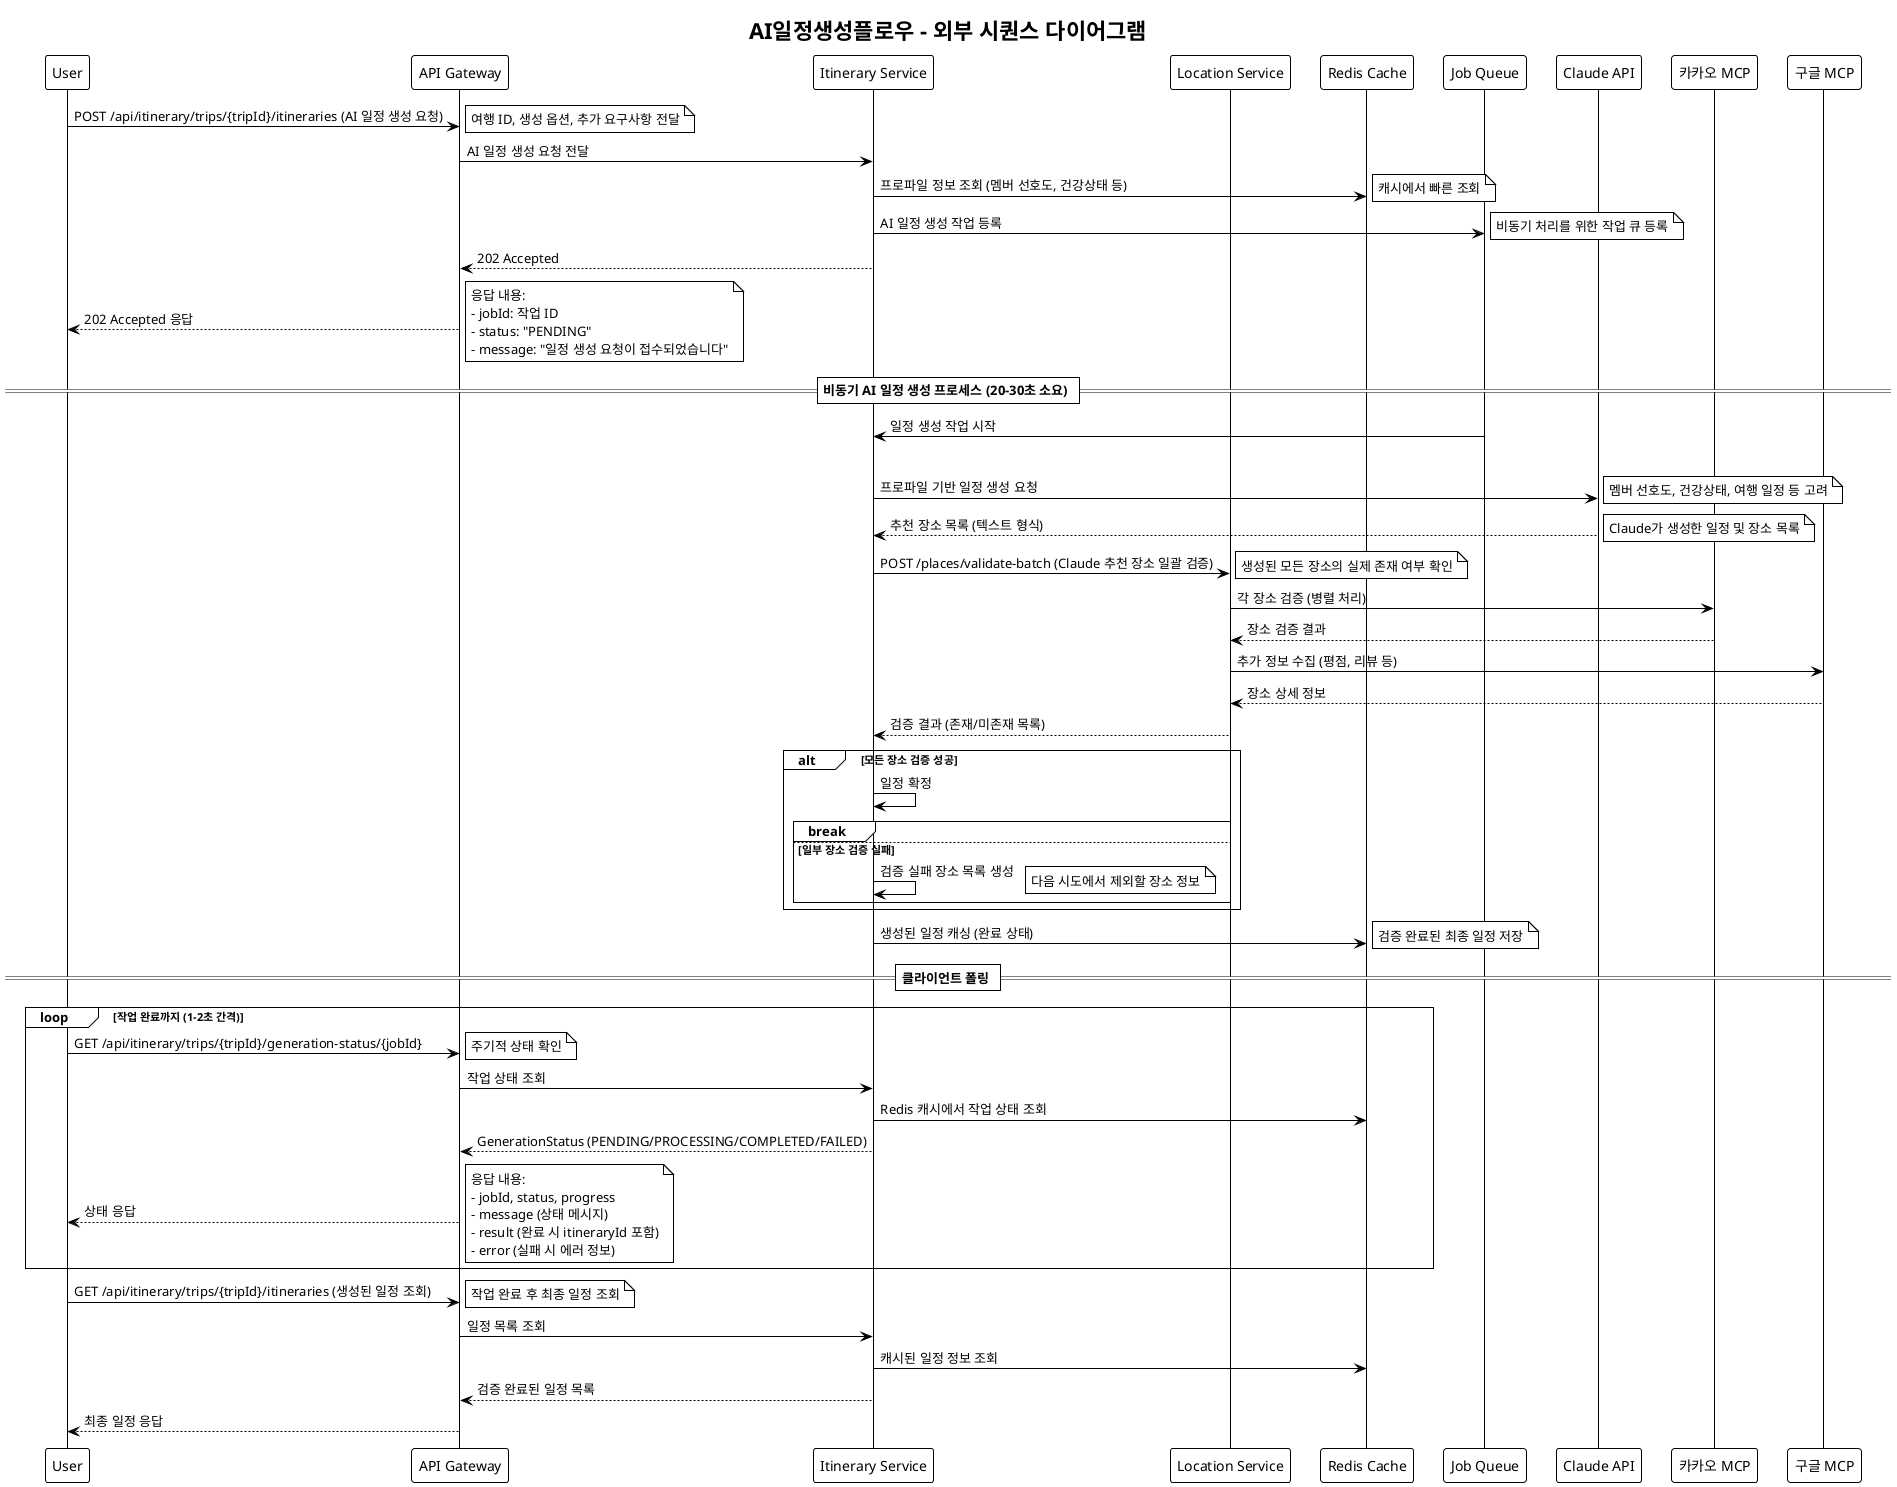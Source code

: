 @startuml
!theme mono

title AI일정생성플로우 - 외부 시퀀스 다이어그램

participant "User" as U
participant "API Gateway" as GW
participant "Itinerary Service" as IS
participant "Location Service" as LS
participant "Redis Cache" as RC
participant "Job Queue" as JQ
participant "Claude API" as CA
participant "카카오 MCP" as KM
participant "구글 MCP" as GM

U -> GW: POST /api/itinerary/trips/{tripId}/itineraries (AI 일정 생성 요청)
note right: 여행 ID, 생성 옵션, 추가 요구사항 전달

GW -> IS: AI 일정 생성 요청 전달

IS -> RC: 프로파일 정보 조회 (멤버 선호도, 건강상태 등)
note right: 캐시에서 빠른 조회

IS -> JQ: AI 일정 생성 작업 등록
note right: 비동기 처리를 위한 작업 큐 등록

IS --> GW: 202 Accepted
GW --> U: 202 Accepted 응답
note right
  응답 내용:
  - jobId: 작업 ID
  - status: "PENDING"
  - message: "일정 생성 요청이 접수되었습니다"
end note

== 비동기 AI 일정 생성 프로세스 (20-30초 소요) ==

JQ -> IS: 일정 생성 작업 시작

loop 최대 3회 반복 (검증 성공할 때까지)
    IS -> CA: 프로파일 기반 일정 생성 요청
    note right: 멤버 선호도, 건강상태, 여행 일정 등 고려
    
    CA --> IS: 추천 장소 목록 (텍스트 형식)
    note right: Claude가 생성한 일정 및 장소 목록
    
    IS -> LS: POST /places/validate-batch (Claude 추천 장소 일괄 검증)
    note right: 생성된 모든 장소의 실제 존재 여부 확인
    
    LS -> KM: 각 장소 검증 (병렬 처리)
    KM --> LS: 장소 검증 결과
    
    LS -> GM: 추가 정보 수집 (평점, 리뷰 등)
    GM --> LS: 장소 상세 정보
    
    LS --> IS: 검증 결과 (존재/미존재 목록)
    
    alt 모든 장소 검증 성공
        IS -> IS: 일정 확정
        break
    else 일부 장소 검증 실패
        IS -> IS: 검증 실패 장소 목록 생성
        note right: 다음 시도에서 제외할 장소 정보
    end
end

IS -> RC: 생성된 일정 캐싱 (완료 상태)
note right: 검증 완료된 최종 일정 저장

== 클라이언트 폴링 ==

loop 작업 완료까지 (1-2초 간격)
    U -> GW: GET /api/itinerary/trips/{tripId}/generation-status/{jobId}
    note right: 주기적 상태 확인
    
    GW -> IS: 작업 상태 조회
    
    IS -> RC: Redis 캐시에서 작업 상태 조회
    
    IS --> GW: GenerationStatus (PENDING/PROCESSING/COMPLETED/FAILED)
    GW --> U: 상태 응답
    note right
      응답 내용:
      - jobId, status, progress
      - message (상태 메시지)
      - result (완료 시 itineraryId 포함)
      - error (실패 시 에러 정보)
    end note
end

U -> GW: GET /api/itinerary/trips/{tripId}/itineraries (생성된 일정 조회)
note right: 작업 완료 후 최종 일정 조회

GW -> IS: 일정 목록 조회

IS -> RC: 캐시된 일정 정보 조회

IS --> GW: 검증 완료된 일정 목록
GW --> U: 최종 일정 응답

@enduml